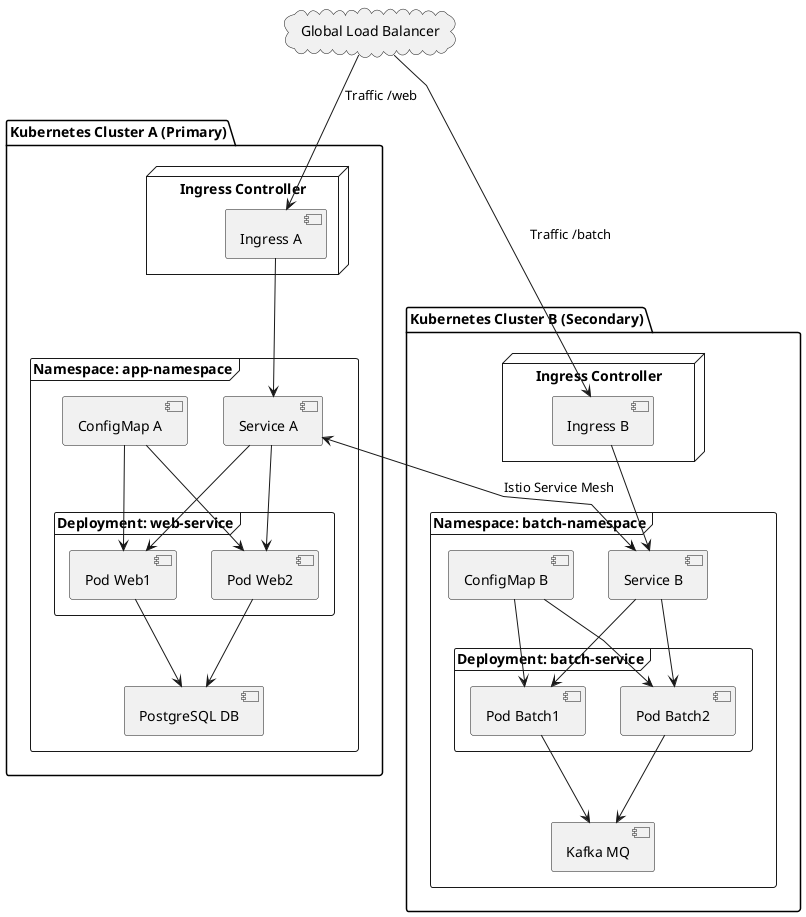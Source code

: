 @startuml MultiClusterKubernetes

skinparam defaultFontName Arial
skinparam linetype polyline

cloud "Global Load Balancer" as glb

package "Kubernetes Cluster A (Primary)" {
    node "Ingress Controller" as ingressA {
        [Ingress A]
    }

    frame "Namespace: app-namespace" {
        frame "Deployment: web-service" {
            [Pod Web1]
            [Pod Web2]
        }

        [Service A]
        [PostgreSQL DB]
        [ConfigMap A]
    }

    [Ingress A] --> [Service A]
    [Service A] --> [Pod Web1]
    [Service A] --> [Pod Web2]
    [Pod Web1] --> [PostgreSQL DB]
    [Pod Web2] --> [PostgreSQL DB]

    [ConfigMap A] --> [Pod Web1]
    [ConfigMap A] --> [Pod Web2]
}

package "Kubernetes Cluster B (Secondary)" {
    node "Ingress Controller" as ingressB {
        [Ingress B]
    }

    frame "Namespace: batch-namespace" {
        frame "Deployment: batch-service" {
            [Pod Batch1]
            [Pod Batch2]
        }

        [Service B]
        [Kafka MQ]
        [ConfigMap B]
    }

    [Ingress B] --> [Service B]
    [Service B] --> [Pod Batch1]
    [Service B] --> [Pod Batch2]
    [Pod Batch1] --> [Kafka MQ]
    [Pod Batch2] --> [Kafka MQ]

    [ConfigMap B] --> [Pod Batch1]
    [ConfigMap B] --> [Pod Batch2]
}

glb --> [Ingress A] : Traffic /web
glb --> [Ingress B] : Traffic /batch

[Service A] <--> [Service B] : Istio Service Mesh

@enduml
